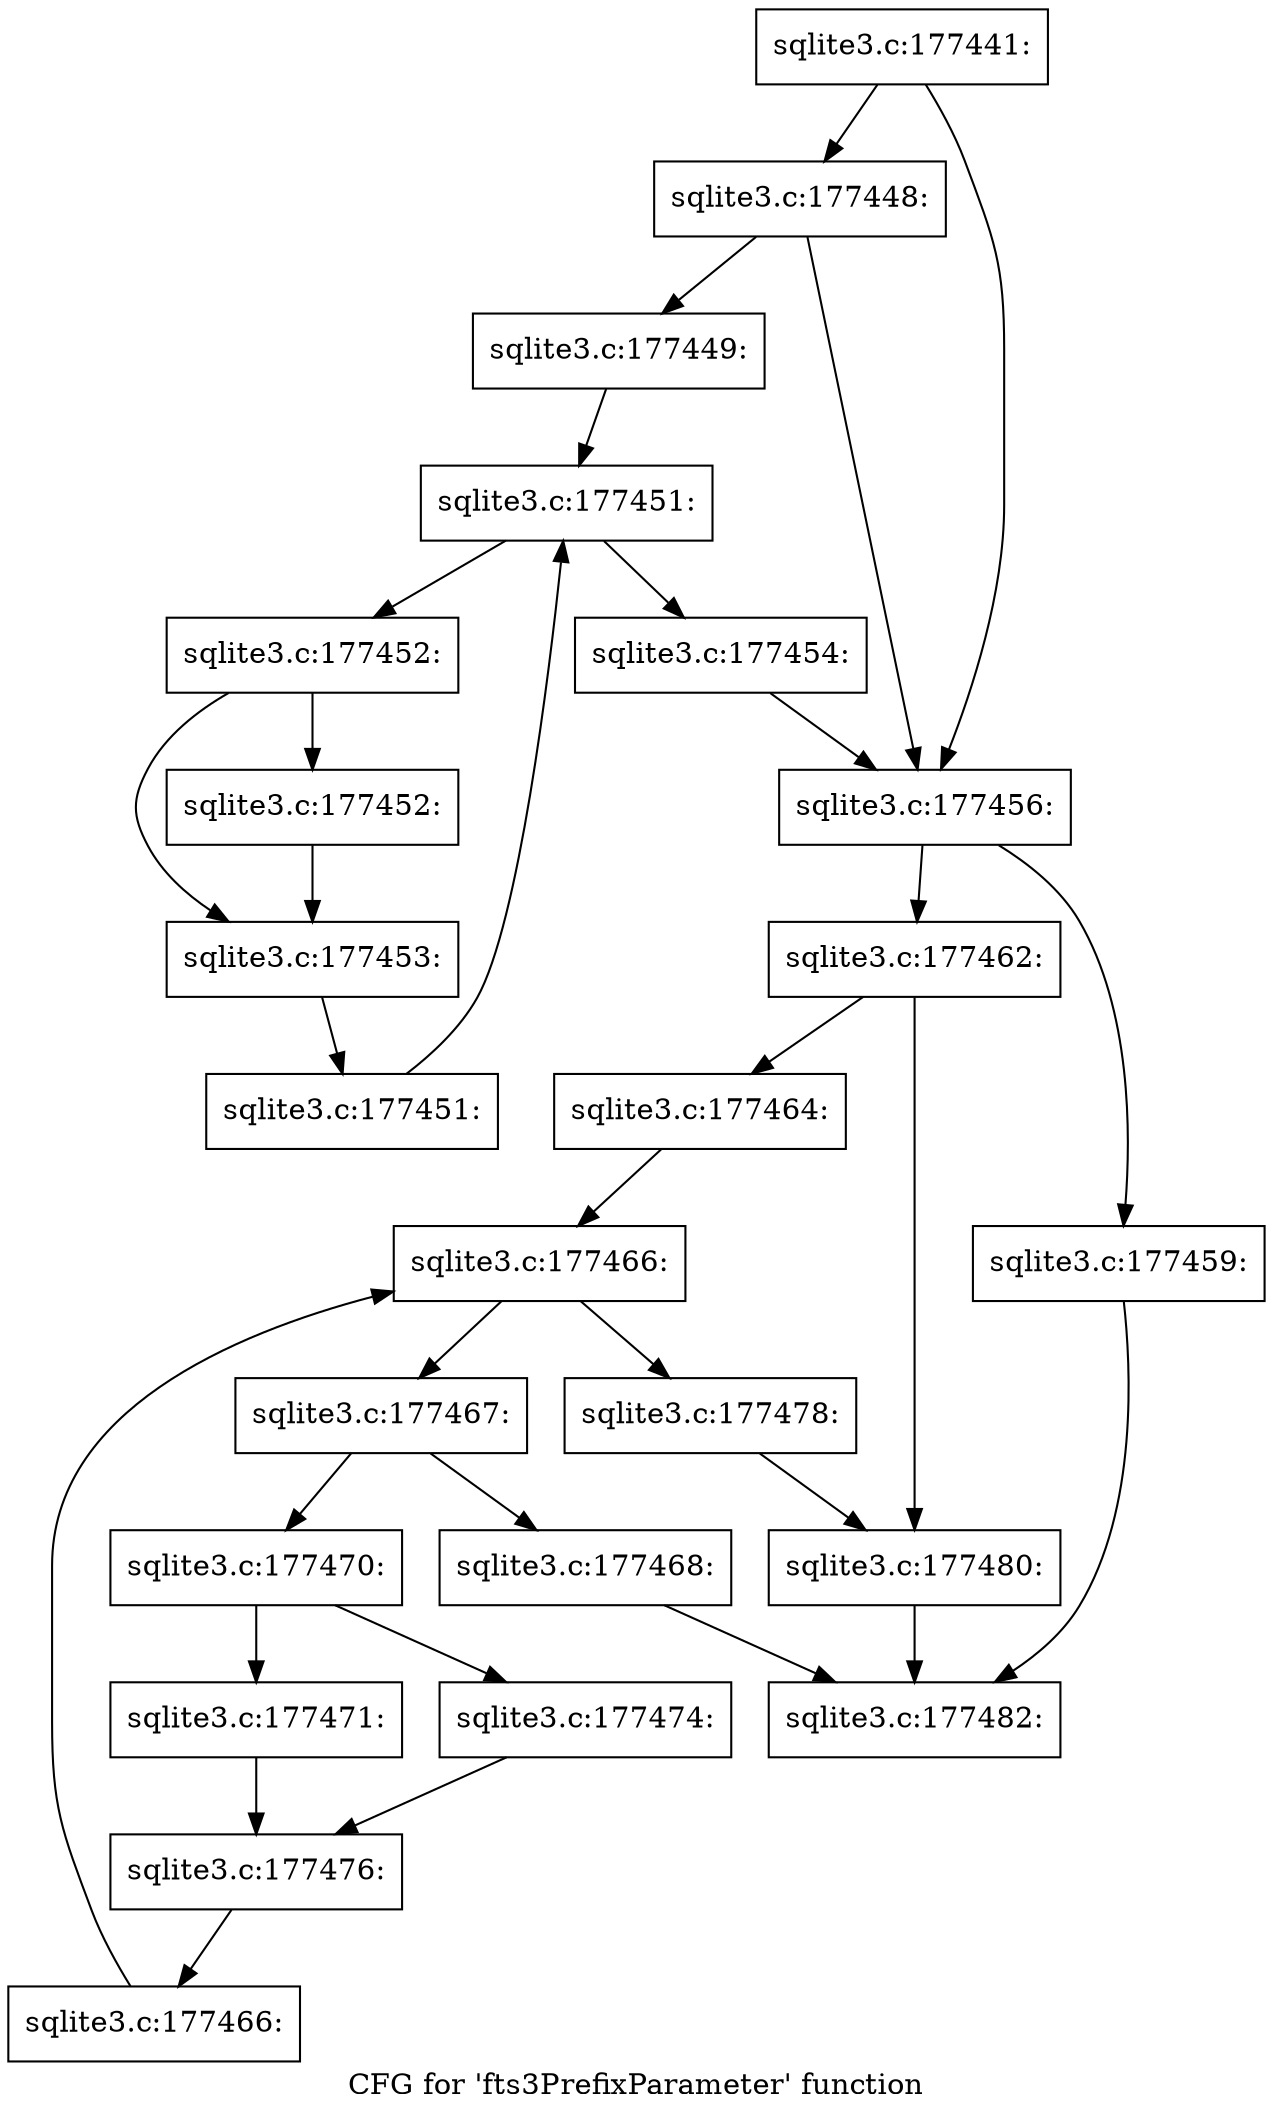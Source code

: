 digraph "CFG for 'fts3PrefixParameter' function" {
	label="CFG for 'fts3PrefixParameter' function";

	Node0x55c0fad425e0 [shape=record,label="{sqlite3.c:177441:}"];
	Node0x55c0fad425e0 -> Node0x55c0fad51070;
	Node0x55c0fad425e0 -> Node0x55c0fad51020;
	Node0x55c0fad51070 [shape=record,label="{sqlite3.c:177448:}"];
	Node0x55c0fad51070 -> Node0x55c0fad50fd0;
	Node0x55c0fad51070 -> Node0x55c0fad51020;
	Node0x55c0fad50fd0 [shape=record,label="{sqlite3.c:177449:}"];
	Node0x55c0fad50fd0 -> Node0x55c0fad51e00;
	Node0x55c0fad51e00 [shape=record,label="{sqlite3.c:177451:}"];
	Node0x55c0fad51e00 -> Node0x55c0fad52020;
	Node0x55c0fad51e00 -> Node0x55c0fad51be0;
	Node0x55c0fad52020 [shape=record,label="{sqlite3.c:177452:}"];
	Node0x55c0fad52020 -> Node0x55c0fad52400;
	Node0x55c0fad52020 -> Node0x55c0fad52450;
	Node0x55c0fad52400 [shape=record,label="{sqlite3.c:177452:}"];
	Node0x55c0fad52400 -> Node0x55c0fad52450;
	Node0x55c0fad52450 [shape=record,label="{sqlite3.c:177453:}"];
	Node0x55c0fad52450 -> Node0x55c0fad51f90;
	Node0x55c0fad51f90 [shape=record,label="{sqlite3.c:177451:}"];
	Node0x55c0fad51f90 -> Node0x55c0fad51e00;
	Node0x55c0fad51be0 [shape=record,label="{sqlite3.c:177454:}"];
	Node0x55c0fad51be0 -> Node0x55c0fad51020;
	Node0x55c0fad51020 [shape=record,label="{sqlite3.c:177456:}"];
	Node0x55c0fad51020 -> Node0x55c0fad53740;
	Node0x55c0fad51020 -> Node0x55c0fad536f0;
	Node0x55c0fad536f0 [shape=record,label="{sqlite3.c:177459:}"];
	Node0x55c0fad536f0 -> Node0x55c0fad45e10;
	Node0x55c0fad53740 [shape=record,label="{sqlite3.c:177462:}"];
	Node0x55c0fad53740 -> Node0x55c0fad540e0;
	Node0x55c0fad53740 -> Node0x55c0fad54130;
	Node0x55c0fad540e0 [shape=record,label="{sqlite3.c:177464:}"];
	Node0x55c0fad540e0 -> Node0x55c0fad54cc0;
	Node0x55c0fad54cc0 [shape=record,label="{sqlite3.c:177466:}"];
	Node0x55c0fad54cc0 -> Node0x55c0fad54ee0;
	Node0x55c0fad54cc0 -> Node0x55c0fad54b10;
	Node0x55c0fad54ee0 [shape=record,label="{sqlite3.c:177467:}"];
	Node0x55c0fad54ee0 -> Node0x55c0fad556a0;
	Node0x55c0fad54ee0 -> Node0x55c0fad556f0;
	Node0x55c0fad556a0 [shape=record,label="{sqlite3.c:177468:}"];
	Node0x55c0fad556a0 -> Node0x55c0fad45e10;
	Node0x55c0fad556f0 [shape=record,label="{sqlite3.c:177470:}"];
	Node0x55c0fad556f0 -> Node0x55c0f6b62c80;
	Node0x55c0fad556f0 -> Node0x55c0fad563a0;
	Node0x55c0f6b62c80 [shape=record,label="{sqlite3.c:177471:}"];
	Node0x55c0f6b62c80 -> Node0x55c0fad55e90;
	Node0x55c0fad563a0 [shape=record,label="{sqlite3.c:177474:}"];
	Node0x55c0fad563a0 -> Node0x55c0fad55e90;
	Node0x55c0fad55e90 [shape=record,label="{sqlite3.c:177476:}"];
	Node0x55c0fad55e90 -> Node0x55c0fad54e50;
	Node0x55c0fad54e50 [shape=record,label="{sqlite3.c:177466:}"];
	Node0x55c0fad54e50 -> Node0x55c0fad54cc0;
	Node0x55c0fad54b10 [shape=record,label="{sqlite3.c:177478:}"];
	Node0x55c0fad54b10 -> Node0x55c0fad54130;
	Node0x55c0fad54130 [shape=record,label="{sqlite3.c:177480:}"];
	Node0x55c0fad54130 -> Node0x55c0fad45e10;
	Node0x55c0fad45e10 [shape=record,label="{sqlite3.c:177482:}"];
}
